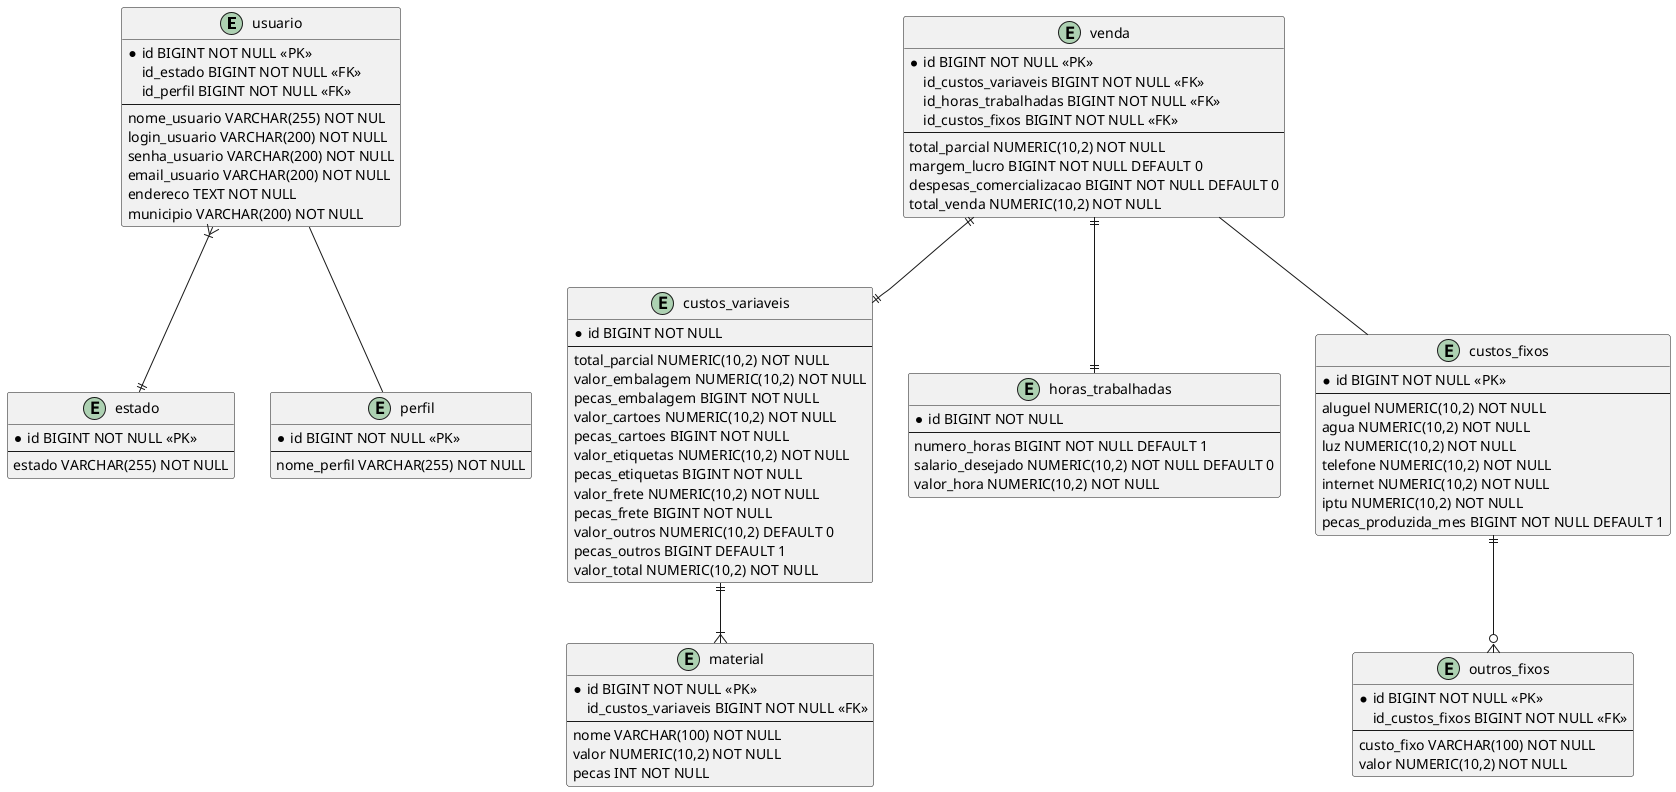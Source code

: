 @startuml Banco

entity usuario {
    *id BIGINT NOT NULL <<PK>>
    id_estado BIGINT NOT NULL <<FK>>
    id_perfil BIGINT NOT NULL <<FK>>
    --
    nome_usuario VARCHAR(255) NOT NUL
    login_usuario VARCHAR(200) NOT NULL
    senha_usuario VARCHAR(200) NOT NULL
    email_usuario VARCHAR(200) NOT NULL
    endereco TEXT NOT NULL
    municipio VARCHAR(200) NOT NULL
}

entity estado {
    *id BIGINT NOT NULL <<PK>>
    --
    estado VARCHAR(255) NOT NULL
}

entity perfil {
    *id BIGINT NOT NULL <<PK>>
    --
    nome_perfil VARCHAR(255) NOT NULL
}

entity custos_variaveis {
    *id BIGINT NOT NULL
    --
    total_parcial NUMERIC(10,2) NOT NULL
    valor_embalagem NUMERIC(10,2) NOT NULL
    pecas_embalagem BIGINT NOT NULL
    valor_cartoes NUMERIC(10,2) NOT NULL
    pecas_cartoes BIGINT NOT NULL
    valor_etiquetas NUMERIC(10,2) NOT NULL
    pecas_etiquetas BIGINT NOT NULL
    valor_frete NUMERIC(10,2) NOT NULL
    pecas_frete BIGINT NOT NULL
    valor_outros NUMERIC(10,2) DEFAULT 0
    pecas_outros BIGINT DEFAULT 1
    valor_total NUMERIC(10,2) NOT NULL
}

entity horas_trabalhadas {
    *id BIGINT NOT NULL
    --
    numero_horas BIGINT NOT NULL DEFAULT 1
    salario_desejado NUMERIC(10,2) NOT NULL DEFAULT 0
    valor_hora NUMERIC(10,2) NOT NULL 
}

entity custos_fixos {
    *id BIGINT NOT NULL <<PK>>
    --
    aluguel NUMERIC(10,2) NOT NULL
    agua NUMERIC(10,2) NOT NULL
    luz NUMERIC(10,2) NOT NULL
    telefone NUMERIC(10,2) NOT NULL
    internet NUMERIC(10,2) NOT NULL
    iptu NUMERIC(10,2) NOT NULL
    pecas_produzida_mes BIGINT NOT NULL DEFAULT 1
}

entity outros_fixos {
    *id BIGINT NOT NULL <<PK>>
    id_custos_fixos BIGINT NOT NULL <<FK>>
    --
    custo_fixo VARCHAR(100) NOT NULL
    valor NUMERIC(10,2) NOT NULL
}

entity material {
    *id BIGINT NOT NULL <<PK>>
    id_custos_variaveis BIGINT NOT NULL <<FK>>
    --
    nome VARCHAR(100) NOT NULL
    valor NUMERIC(10,2) NOT NULL
    pecas INT NOT NULL
}

entity venda {
    *id BIGINT NOT NULL <<PK>>
    id_custos_variaveis BIGINT NOT NULL <<FK>>
    id_horas_trabalhadas BIGINT NOT NULL <<FK>>
    id_custos_fixos BIGINT NOT NULL <<FK>>
    --
    total_parcial NUMERIC(10,2) NOT NULL
    margem_lucro BIGINT NOT NULL DEFAULT 0
    despesas_comercializacao BIGINT NOT NULL DEFAULT 0
    total_venda NUMERIC(10,2) NOT NULL
}

usuario }|--|| estado
usuario -- perfil
venda ||--|| custos_variaveis
venda ||--|| horas_trabalhadas
venda -- custos_fixos
custos_variaveis ||--|{ material
custos_fixos ||--o{ outros_fixos

@enduml
